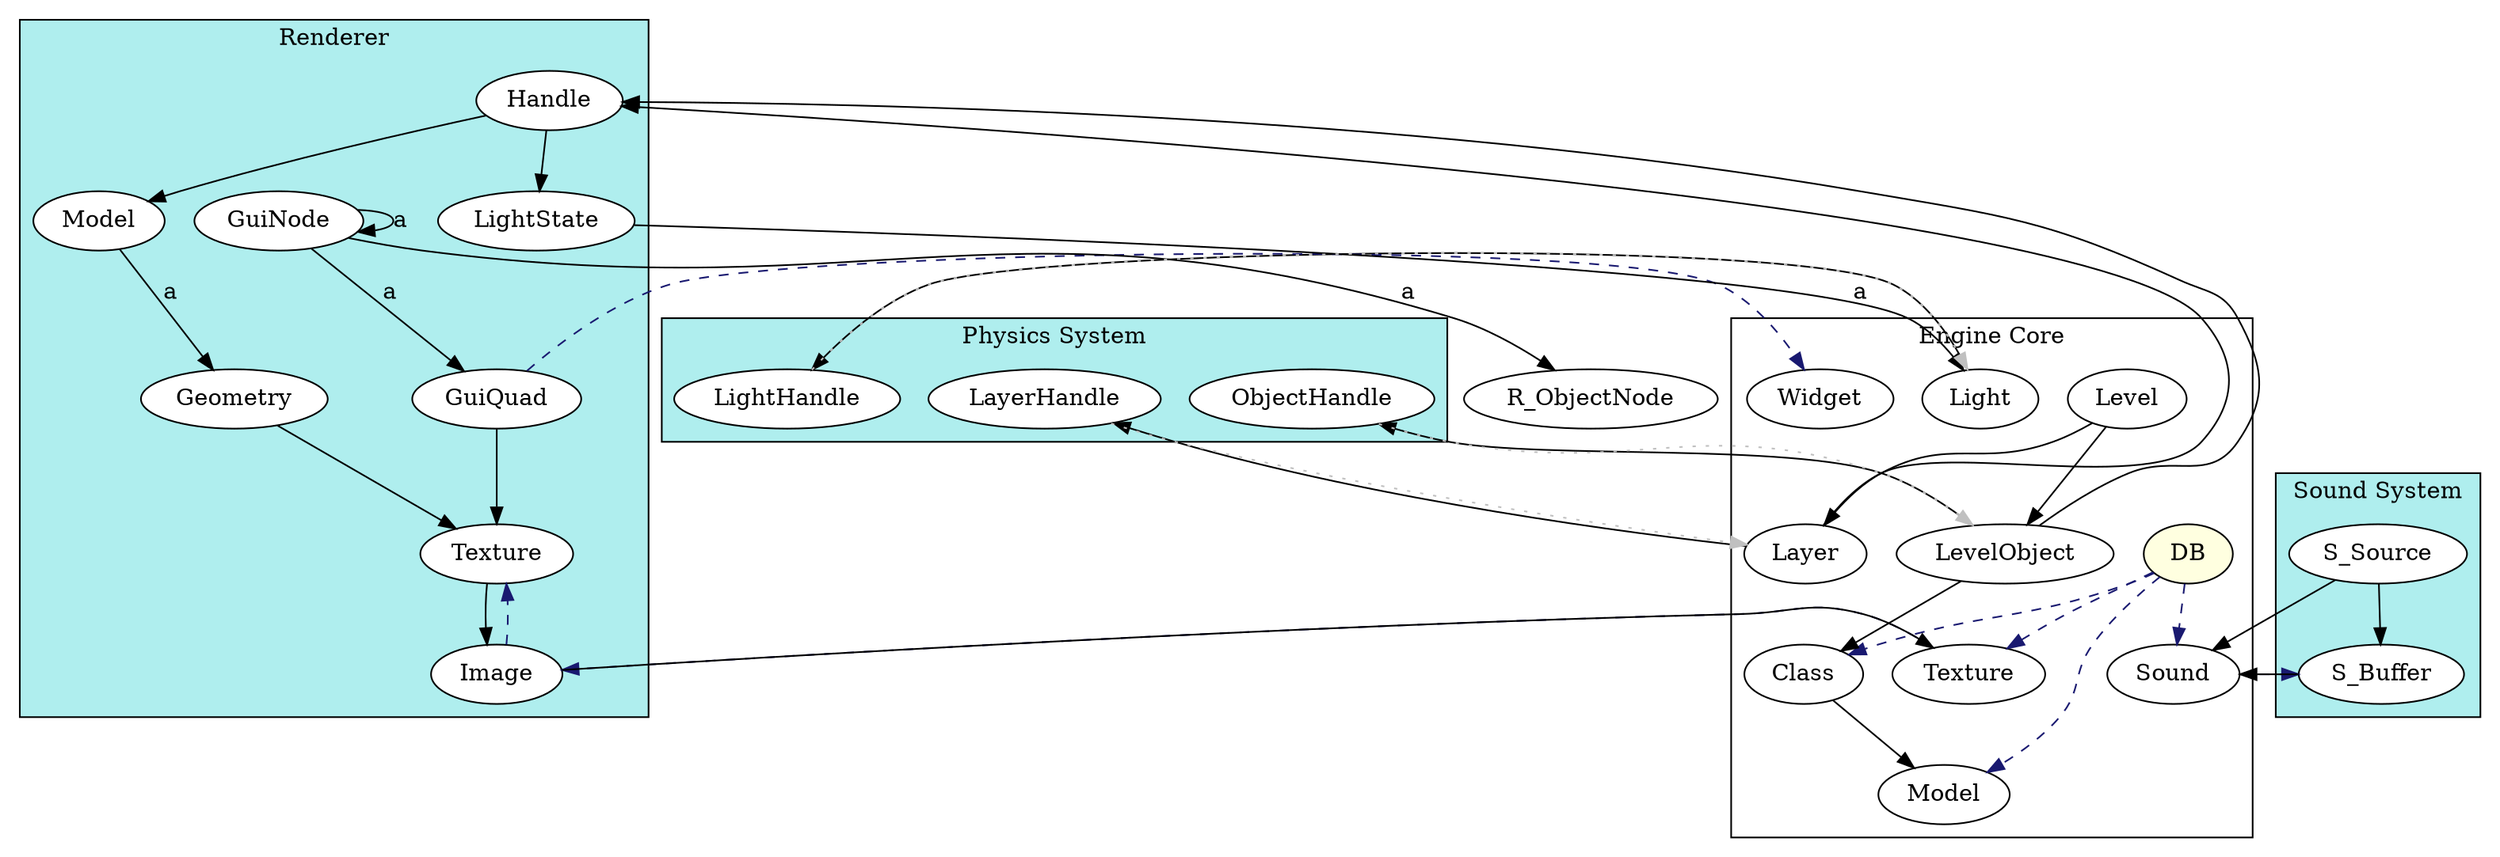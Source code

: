 
/*
 * A DOT graph representing shared ownership relations in OpenDrakan.
 *
 * Strong references are marked by solid, black arrows.
 * Weak references are marked by dashed, blue arrows.
 * Non-owning references are marked by dotted, gray arrows.
 */

digraph od_ownership
{
    subgraph cluster_core
    {
        graph [label="Engine Core"];

        DB [style=filled, fillcolor=LightYellow];
        Class;
        Texture;
        Model;
        Sound;
        Level;
        LevelObject;
        Layer;
        Widget;
        Light;
    }

    subgraph cluster_renderer
    {
        graph [label="Renderer", style=filled, fillcolor=PaleTurquoise];
        node [style=filled, fillcolor=white];

        R_Handle [label="Handle"];
        R_Model [label="Model"];
        R_Geometry [label="Geometry"];
        R_Texture [label="Texture"];
        R_Image [label="Image"];
        R_GuiQuad [label="GuiQuad"];
        R_GuiNode [label="GuiNode"];
        R_LightState [label="LightState"];        
    }

    subgraph cluster_physics
    {
        graph [label="Physics System", style=filled, fillcolor=PaleTurquoise];
        node [style=filled, fillcolor=white];

        P_ObjectHandle [label="ObjectHandle"];
        P_LayerHandle [label="LayerHandle"];
        P_LightHandle [label="LightHandle"];        
    }

    subgraph cluster_sound
    {
        graph [label="Sound System", style=filled, fillcolor=PaleTurquoise];
        node [style=filled, fillcolor=white];
        
        S_Buffer;
        S_Source;
    }
    

    // non-owning references
    edge [style=dotted, color=gray]
    {
        P_ObjectHandle -> LevelObject;

        P_LightHandle -> Light;

        P_LayerHandle -> Layer;
    }

    // weak references
    edge [style = dashed, color=MidnightBlue]
    {
        DB -> Class;
        DB -> Texture;
        DB -> Model;
        DB -> Sound;

        Texture -> R_Image;

        R_Image -> R_Texture;

        R_GuiQuad -> Widget;
        
        Sound -> S_Buffer;
    }

    // strong references
    edge [style = solid, color=black]
    {
        Class -> Model;

        Level -> LevelObject;
        Level -> Layer;

        LevelObject -> Class;
        LevelObject -> R_Handle;
        LevelObject -> P_ObjectHandle;
        
        Layer -> R_Handle;
        Layer -> P_LayerHandle;
        
        Light -> P_LightHandle;

        R_Handle -> R_Model;
        R_Handle -> R_LightState;

        R_Model -> R_Geometry [label=a];

        R_Geometry -> R_Texture;

        R_Texture -> R_Image;

        R_Image -> Texture;

        R_GuiQuad -> R_Texture;

        R_GuiNode -> R_GuiNode [label=a];
        R_GuiNode -> R_GuiQuad [label=a];
        R_GuiNode -> R_ObjectNode [label=a];

        R_LightState -> Light [label=a];
        
        S_Buffer -> Sound;
        
        S_Source -> S_Buffer;
        S_Source -> Sound;
    }

}


